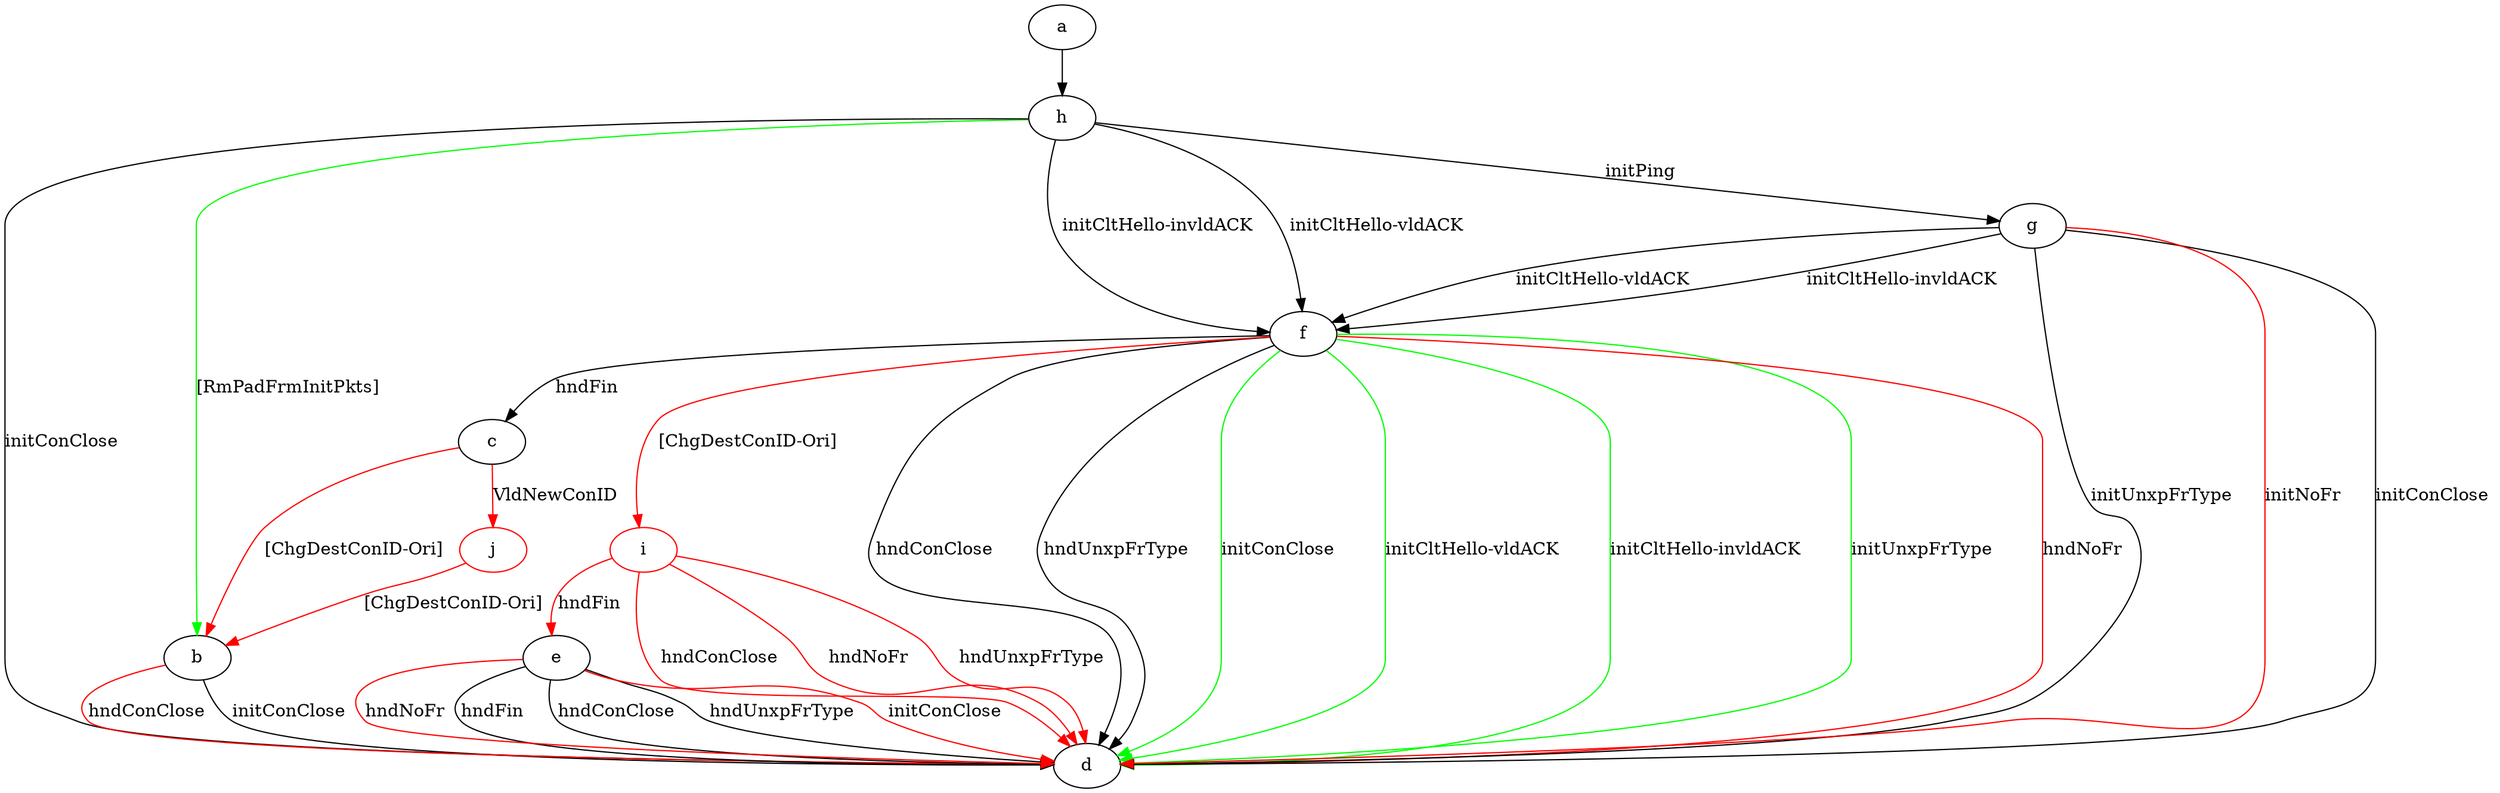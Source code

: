 digraph "" {
	a -> h	[key=0];
	b -> d	[key=0,
		label="initConClose "];
	b -> d	[key=1,
		color=red,
		label="hndConClose "];
	c -> b	[key=0,
		color=red,
		label="[ChgDestConID-Ori] "];
	j	[color=red];
	c -> j	[key=0,
		color=red,
		label="VldNewConID "];
	e -> d	[key=0,
		label="hndFin "];
	e -> d	[key=1,
		label="hndConClose "];
	e -> d	[key=2,
		label="hndUnxpFrType "];
	e -> d	[key=3,
		color=red,
		label="initConClose "];
	e -> d	[key=4,
		color=red,
		label="hndNoFr "];
	f -> c	[key=0,
		label="hndFin "];
	f -> d	[key=0,
		label="hndConClose "];
	f -> d	[key=1,
		label="hndUnxpFrType "];
	f -> d	[key=2,
		color=green,
		label="initConClose "];
	f -> d	[key=3,
		color=green,
		label="initCltHello-vldACK "];
	f -> d	[key=4,
		color=green,
		label="initCltHello-invldACK "];
	f -> d	[key=5,
		color=green,
		label="initUnxpFrType "];
	f -> d	[key=6,
		color=red,
		label="hndNoFr "];
	i	[color=red];
	f -> i	[key=0,
		color=red,
		label="[ChgDestConID-Ori] "];
	g -> d	[key=0,
		label="initConClose "];
	g -> d	[key=1,
		label="initUnxpFrType "];
	g -> d	[key=2,
		color=red,
		label="initNoFr "];
	g -> f	[key=0,
		label="initCltHello-vldACK "];
	g -> f	[key=1,
		label="initCltHello-invldACK "];
	h -> b	[key=0,
		color=green,
		label="[RmPadFrmInitPkts] "];
	h -> d	[key=0,
		label="initConClose "];
	h -> f	[key=0,
		label="initCltHello-vldACK "];
	h -> f	[key=1,
		label="initCltHello-invldACK "];
	h -> g	[key=0,
		label="initPing "];
	i -> d	[key=0,
		color=red,
		label="hndConClose "];
	i -> d	[key=1,
		color=red,
		label="hndNoFr "];
	i -> d	[key=2,
		color=red,
		label="hndUnxpFrType "];
	i -> e	[key=0,
		color=red,
		label="hndFin "];
	j -> b	[key=0,
		color=red,
		label="[ChgDestConID-Ori] "];
}
